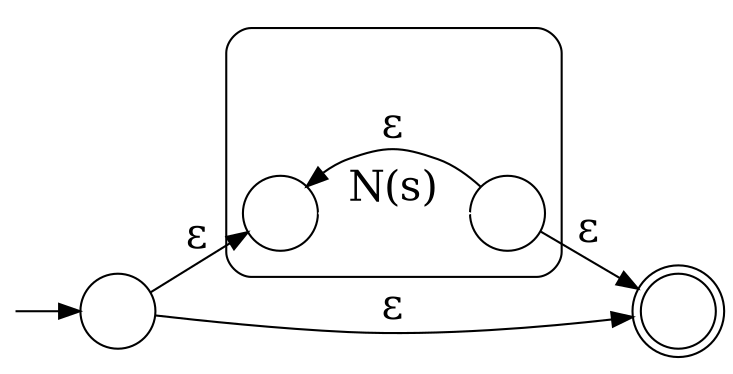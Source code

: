 digraph G 
 { 
 ratio=0.5;
 rankdir=LR;
 ranksep=0.4;
 0 [shape=circle,fontsize=40,label=""]
subgraph cluster_1{
	1 [shape=circle,fontsize=40,label=""]
	2 [shape=circle,fontsize=40,label=""]
	1 -> 2 [color=white,label="N(s)",fontsize=20];
	graph[style=rounded];
}

3 [shape=doublecircle,fontsize=40,label=""]
node [shape = point, color=white, fontcolor=white]; start;
start -> 0;
0 -> 1 [label="&epsilon;",fontsize=20];
2 -> 3 [label="&epsilon;",fontsize=20];
0 -> 3 [label="&epsilon;",fontsize=20];
2 -> 1 [label="&epsilon;",fontsize=20];
}
